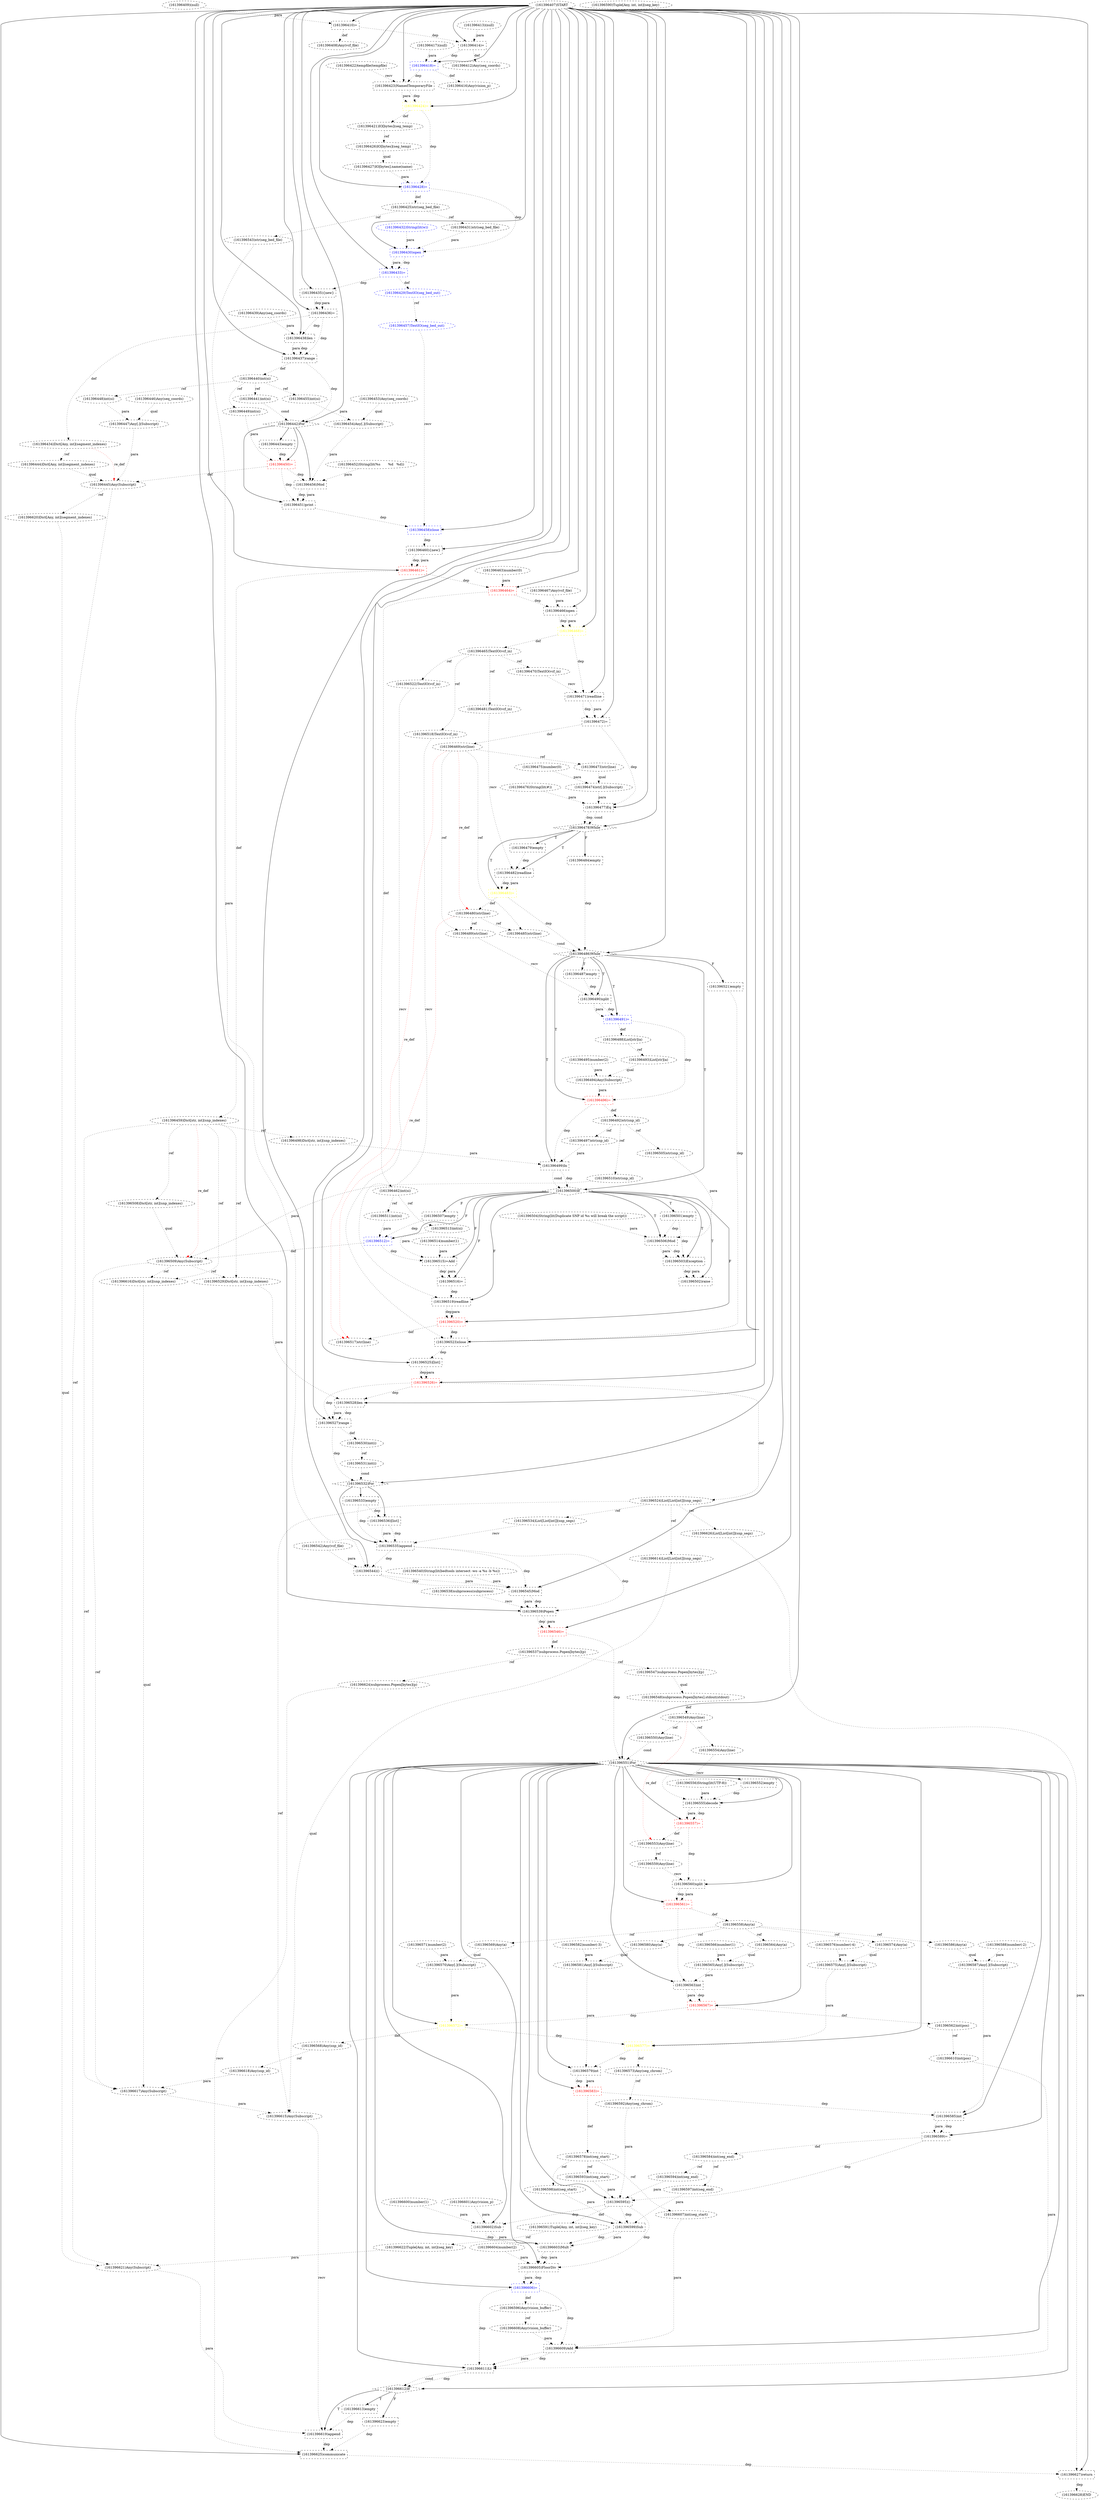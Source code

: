 digraph G {
1 [label="(161396594)int(seg_end)" shape=ellipse style=dashed]
2 [label="(161396614)List[List[int]](snp_segs)" shape=ellipse style=dashed]
3 [label="(161396606)=" shape=box style=dashed color=blue fontcolor=blue]
4 [label="(161396458)close" shape=box style=dashed color=blue fontcolor=blue]
5 [label="(161396466)open" shape=box style=dashed]
6 [label="(161396583)=" shape=box style=dashed color=red fontcolor=red]
7 [label="(161396452)String(lit(%s	%d	%d))" shape=ellipse style=dashed]
8 [label="(161396439)Any(seq_coords)" shape=ellipse style=dashed]
9 [label="(161396598)int(seg_start)" shape=ellipse style=dashed]
10 [label="(161396570)Any[.](Subscript)" shape=ellipse style=dashed]
11 [label="(161396586)Any(a)" shape=ellipse style=dashed]
12 [label="(161396479)empty" shape=box style=dashed]
13 [label="(161396552)empty" shape=box style=dashed]
14 [label="(161396409)(null)" shape=ellipse style=dashed]
15 [label="(161396476)String(lit(#))" shape=ellipse style=dashed]
16 [label="(161396492)str(snp_id)" shape=ellipse style=dashed]
17 [label="(161396457)TextIO(seg_bed_out)" shape=ellipse style=dashed color=blue fontcolor=blue]
18 [label="(161396618)Any(snp_id)" shape=ellipse style=dashed]
19 [label="(161396566)number(1)" shape=ellipse style=dashed]
20 [label="(161396619)append" shape=box style=dashed]
21 [label="(161396511)int(si)" shape=ellipse style=dashed]
22 [label="(161396545)Mod" shape=box style=dashed]
23 [label="(161396481)TextIO(vcf_in)" shape=ellipse style=dashed]
24 [label="(161396509)Any(Subscript)" shape=ellipse style=dashed]
25 [label="(161396590)Tuple[Any, int, int](seg_key)" shape=ellipse style=dashed]
26 [label="(161396525)[list]" shape=box style=dashed]
27 [label="(161396427)IO[bytes].name(name)" shape=ellipse style=dashed]
28 [label="(161396486)While" shape=diamond style=dashed]
29 [label="(161396515)=Add" shape=box style=dashed]
30 [label="(161396610)int(pos)" shape=ellipse style=dashed]
31 [label="(161396557)=" shape=box style=dashed color=red fontcolor=red]
32 [label="(161396413)(null)" shape=ellipse style=dashed]
33 [label="(161396499)In" shape=box style=dashed]
34 [label="(161396548)subprocess.Popen[bytes].stdout(stdout)" shape=ellipse style=dashed]
35 [label="(161396542)Any(vcf_file)" shape=ellipse style=dashed]
36 [label="(161396436)=" shape=box style=dashed color=black fontcolor=black]
37 [label="(161396471)readline" shape=box style=dashed]
38 [label="(161396443)empty" shape=box style=dashed]
39 [label="(161396572)=" shape=box style=dashed color=yellow fontcolor=yellow]
40 [label="(161396433)=" shape=box style=dashed color=blue fontcolor=blue]
41 [label="(161396615)Any(Subscript)" shape=ellipse style=dashed]
42 [label="(161396451)print" shape=box style=dashed]
43 [label="(161396500)If" shape=diamond style=dashed]
44 [label="(161396621)Any(Subscript)" shape=ellipse style=dashed]
45 [label="(161396568)Any(snp_id)" shape=ellipse style=dashed]
46 [label="(161396422)tempfile(tempfile)" shape=ellipse style=dashed]
47 [label="(161396488)List[str](a)" shape=ellipse style=dashed]
48 [label="(161396593)int(seg_start)" shape=ellipse style=dashed]
49 [label="(161396607)int(seg_start)" shape=ellipse style=dashed]
50 [label="(161396464)=" shape=box style=dashed color=red fontcolor=red]
51 [label="(161396473)str(line)" shape=ellipse style=dashed]
52 [label="(161396559)Any(line)" shape=ellipse style=dashed]
53 [label="(161396546)=" shape=box style=dashed color=red fontcolor=red]
54 [label="(161396414)=" shape=box style=dashed color=black fontcolor=black]
55 [label="(161396424)=" shape=box style=dashed color=yellow fontcolor=yellow]
56 [label="(161396418)=" shape=box style=dashed color=blue fontcolor=blue]
57 [label="(161396535)append" shape=box style=dashed]
58 [label="(161396453)Any(seq_coords)" shape=ellipse style=dashed]
59 [label="(161396416)Any(vision_p)" shape=ellipse style=dashed]
60 [label="(161396412)Any(seq_coords)" shape=ellipse style=dashed]
61 [label="(161396550)Any(line)" shape=ellipse style=dashed]
62 [label="(161396595)()" shape=box style=dashed]
63 [label="(161396456)Mod" shape=box style=dashed]
64 [label="(161396498)Dict[str, int](snp_indexes)" shape=ellipse style=dashed]
65 [label="(161396567)=" shape=box style=dashed color=red fontcolor=red]
66 [label="(161396564)Any(a)" shape=ellipse style=dashed]
67 [label="(161396543)str(seg_bed_file)" shape=ellipse style=dashed]
68 [label="(161396551)For" shape=diamond style=dashed]
69 [label="(161396446)Any(seq_coords)" shape=ellipse style=dashed]
70 [label="(161396517)str(line)" shape=ellipse style=dashed]
71 [label="(161396569)Any(a)" shape=ellipse style=dashed]
72 [label="(161396448)int(si)" shape=ellipse style=dashed]
73 [label="(161396563)int" shape=box style=dashed]
74 [label="(161396485)str(line)" shape=ellipse style=dashed]
75 [label="(161396461)=" shape=box style=dashed color=red fontcolor=red]
76 [label="(161396597)int(seg_end)" shape=ellipse style=dashed]
77 [label="(161396431)str(seg_bed_file)" shape=ellipse style=dashed]
78 [label="(161396537)subprocess.Popen[bytes](p)" shape=ellipse style=dashed]
79 [label="(161396467)Any(vcf_file)" shape=ellipse style=dashed]
80 [label="(161396599)Sub" shape=box style=dashed]
81 [label="(161396445)Any(Subscript)" shape=ellipse style=dashed]
82 [label="(161396494)Any(Subscript)" shape=ellipse style=dashed]
83 [label="(161396553)Any(line)" shape=ellipse style=dashed]
84 [label="(161396591)Tuple[Any, int, int](seg_key)" shape=ellipse style=dashed]
85 [label="(161396478)While" shape=diamond style=dashed]
86 [label="(161396444)Dict[Any, int](segment_indexes)" shape=ellipse style=dashed]
87 [label="(161396503)Exception" shape=box style=dashed]
88 [label="(161396513)int(si)" shape=ellipse style=dashed]
89 [label="(161396421)IO[bytes](seg_temp)" shape=ellipse style=dashed]
90 [label="(161396449)int(si)" shape=ellipse style=dashed]
91 [label="(161396408)Any(vcf_file)" shape=ellipse style=dashed]
92 [label="(161396622)Tuple[Any, int, int](seg_key)" shape=ellipse style=dashed]
93 [label="(161396527)range" shape=box style=dashed]
94 [label="(161396516)=" shape=box style=dashed]
95 [label="(161396582)number(-3)" shape=ellipse style=dashed]
96 [label="(161396603)Mult" shape=box style=dashed]
97 [label="(161396613)empty" shape=box style=dashed]
98 [label="(161396470)TextIO(vcf_in)" shape=ellipse style=dashed]
99 [label="(161396472)=" shape=box style=dashed color=black fontcolor=black]
100 [label="(161396562)int(pos)" shape=ellipse style=dashed]
101 [label="(161396507)empty" shape=box style=dashed]
102 [label="(161396521)empty" shape=box style=dashed]
103 [label="(161396549)Any(line)" shape=ellipse style=dashed]
104 [label="(161396540)String(lit(bedtools intersect -wo -a %s -b %s))" shape=ellipse style=dashed]
105 [label="(161396469)str(line)" shape=ellipse style=dashed]
106 [label="(161396506)Mod" shape=box style=dashed]
107 [label="(161396502)raise" shape=box style=dashed]
108 [label="(161396528)len" shape=box style=dashed]
109 [label="(161396608)Any(vision_buffer)" shape=ellipse style=dashed]
110 [label="(161396468)=" shape=box style=dashed color=yellow fontcolor=yellow]
111 [label="(161396495)number(2)" shape=ellipse style=dashed]
112 [label="(161396612)If" shape=diamond style=dashed]
113 [label="(161396428)=" shape=box style=dashed color=blue fontcolor=blue]
114 [label="(161396438)len" shape=box style=dashed]
115 [label="(161396417)(null)" shape=ellipse style=dashed]
116 [label="(161396474)str[.](Subscript)" shape=ellipse style=dashed]
117 [label="(161396571)number(2)" shape=ellipse style=dashed]
118 [label="(161396455)int(si)" shape=ellipse style=dashed]
119 [label="(161396625)communicate" shape=box style=dashed]
120 [label="(161396576)number(-4)" shape=ellipse style=dashed]
121 [label="(161396626)List[List[int]](snp_segs)" shape=ellipse style=dashed]
122 [label="(161396524)List[List[int]](snp_segs)" shape=ellipse style=dashed]
123 [label="(161396435){new}" shape=box style=dashed]
124 [label="(161396463)number(0)" shape=ellipse style=dashed]
125 [label="(161396407)START" style=dashed]
126 [label="(161396526)=" shape=box style=dashed color=red fontcolor=red]
127 [label="(161396592)Any(seg_chrom)" shape=ellipse style=dashed]
128 [label="(161396558)Any(a)" shape=ellipse style=dashed]
129 [label="(161396579)int" shape=box style=dashed]
130 [label="(161396520)=" shape=box style=dashed color=red fontcolor=red]
131 [label="(161396410)=" shape=box style=dashed color=black fontcolor=black]
132 [label="(161396490)split" shape=box style=dashed]
133 [label="(161396459)Dict[str, int](snp_indexes)" shape=ellipse style=dashed]
134 [label="(161396514)number(1)" shape=ellipse style=dashed]
135 [label="(161396577)=" shape=box style=dashed color=yellow fontcolor=yellow]
136 [label="(161396491)=" shape=box style=dashed color=blue fontcolor=blue]
137 [label="(161396616)Dict[str, int](snp_indexes)" shape=ellipse style=dashed]
138 [label="(161396434)Dict[Any, int](segment_indexes)" shape=ellipse style=dashed]
139 [label="(161396450)=" shape=box style=dashed color=red fontcolor=red]
140 [label="(161396555)decode" shape=box style=dashed]
141 [label="(161396588)number(-2)" shape=ellipse style=dashed]
142 [label="(161396493)List[str](a)" shape=ellipse style=dashed]
143 [label="(161396604)number(2)" shape=ellipse style=dashed]
144 [label="(161396624)subprocess.Popen[bytes](p)" shape=ellipse style=dashed]
145 [label="(161396532)For" shape=diamond style=dashed]
146 [label="(161396475)number(0)" shape=ellipse style=dashed]
147 [label="(161396484)empty" shape=box style=dashed]
148 [label="(161396489)str(line)" shape=ellipse style=dashed]
149 [label="(161396611)Lt" shape=box style=dashed]
150 [label="(161396617)Any(Subscript)" shape=ellipse style=dashed]
151 [label="(161396575)Any[.](Subscript)" shape=ellipse style=dashed]
152 [label="(161396462)int(si)" shape=ellipse style=dashed]
153 [label="(161396536)[list]" shape=box style=dashed]
154 [label="(161396561)=" shape=box style=dashed color=red fontcolor=red]
155 [label="(161396620)Dict[Any, int](segment_indexes)" shape=ellipse style=dashed]
156 [label="(161396565)Any[.](Subscript)" shape=ellipse style=dashed]
157 [label="(161396585)int" shape=box style=dashed]
158 [label="(161396589)=" shape=box style=dashed color=black fontcolor=black]
159 [label="(161396454)Any[.](Subscript)" shape=ellipse style=dashed]
160 [label="(161396584)int(seg_end)" shape=ellipse style=dashed]
161 [label="(161396432)String(lit(w))" shape=ellipse style=dashed color=blue fontcolor=blue]
162 [label="(161396501)empty" shape=box style=dashed]
163 [label="(161396505)str(snp_id)" shape=ellipse style=dashed]
164 [label="(161396609)Add" shape=box style=dashed]
165 [label="(161396529)Dict[str, int](snp_indexes)" shape=ellipse style=dashed]
166 [label="(161396487)empty" shape=box style=dashed]
167 [label="(161396556)String(lit(UTF-8))" shape=ellipse style=dashed]
168 [label="(161396523)close" shape=box style=dashed]
169 [label="(161396623)empty" shape=box style=dashed]
170 [label="(161396483)=" shape=box style=dashed color=yellow fontcolor=yellow]
171 [label="(161396518)TextIO(vcf_in)" shape=ellipse style=dashed]
172 [label="(161396581)Any[.](Subscript)" shape=ellipse style=dashed]
173 [label="(161396425)str(seg_bed_file)" shape=ellipse style=dashed]
174 [label="(161396441)int(si)" shape=ellipse style=dashed]
175 [label="(161396430)open" shape=box style=dashed color=blue fontcolor=blue]
176 [label="(161396460){new}" shape=box style=dashed]
177 [label="(161396442)For" shape=diamond style=dashed]
178 [label="(161396510)str(snp_id)" shape=ellipse style=dashed]
179 [label="(161396560)split" shape=box style=dashed]
180 [label="(161396580)Any(a)" shape=ellipse style=dashed]
181 [label="(161396465)TextIO(vcf_in)" shape=ellipse style=dashed]
182 [label="(161396447)Any[.](Subscript)" shape=ellipse style=dashed]
183 [label="(161396531)int(i)" shape=ellipse style=dashed]
184 [label="(161396578)int(seg_start)" shape=ellipse style=dashed]
185 [label="(161396530)int(i)" shape=ellipse style=dashed]
186 [label="(161396628)END" style=dashed]
187 [label="(161396587)Any[.](Subscript)" shape=ellipse style=dashed]
188 [label="(161396538)subprocess(subprocess)" shape=ellipse style=dashed]
189 [label="(161396519)readline" shape=box style=dashed]
190 [label="(161396600)number(1)" shape=ellipse style=dashed]
191 [label="(161396627)return" shape=box style=dashed]
192 [label="(161396522)TextIO(vcf_in)" shape=ellipse style=dashed]
193 [label="(161396539)Popen" shape=box style=dashed]
194 [label="(161396596)Any(vision_buffer)" shape=ellipse style=dashed]
195 [label="(161396605)FloorDiv" shape=box style=dashed]
196 [label="(161396440)int(si)" shape=ellipse style=dashed]
197 [label="(161396508)Dict[str, int](snp_indexes)" shape=ellipse style=dashed]
198 [label="(161396547)subprocess.Popen[bytes](p)" shape=ellipse style=dashed]
199 [label="(161396573)Any(seg_chrom)" shape=ellipse style=dashed]
200 [label="(161396426)IO[bytes](seg_temp)" shape=ellipse style=dashed]
201 [label="(161396512)=" shape=box style=dashed color=blue fontcolor=blue]
202 [label="(161396482)readline" shape=box style=dashed]
203 [label="(161396497)str(snp_id)" shape=ellipse style=dashed]
204 [label="(161396574)Any(a)" shape=ellipse style=dashed]
205 [label="(161396437)range" shape=box style=dashed]
206 [label="(161396534)List[List[int]](snp_segs)" shape=ellipse style=dashed]
207 [label="(161396533)empty" shape=box style=dashed]
208 [label="(161396477)Eq" shape=box style=dashed]
209 [label="(161396429)TextIO(seg_bed_out)" shape=ellipse style=dashed color=blue fontcolor=blue]
210 [label="(161396602)Sub" shape=box style=dashed]
211 [label="(161396554)Any(line)" shape=ellipse style=dashed]
212 [label="(161396504)String(lit(Duplicate SNP id %s will break the script))" shape=ellipse style=dashed]
213 [label="(161396480)str(line)" shape=ellipse style=dashed]
214 [label="(161396496)=" shape=box style=dashed color=red fontcolor=red]
215 [label="(161396544)()" shape=box style=dashed]
216 [label="(161396423)NamedTemporaryFile" shape=box style=dashed]
217 [label="(161396601)Any(vision_p)" shape=ellipse style=dashed]
160 -> 1 [label="ref" style=dotted];
122 -> 2 [label="ref" style=dotted];
68 -> 3 [label="" style=solid];
195 -> 3 [label="dep" style=dotted];
195 -> 3 [label="para" style=dotted];
125 -> 4 [label="" style=solid];
17 -> 4 [label="recv" style=dotted];
42 -> 4 [label="dep" style=dotted];
125 -> 5 [label="" style=solid];
79 -> 5 [label="para" style=dotted];
50 -> 5 [label="dep" style=dotted];
68 -> 6 [label="" style=solid];
129 -> 6 [label="dep" style=dotted];
129 -> 6 [label="para" style=dotted];
184 -> 9 [label="ref" style=dotted];
71 -> 10 [label="qual" style=dotted];
117 -> 10 [label="para" style=dotted];
128 -> 11 [label="ref" style=dotted];
85 -> 12 [label="T"];
68 -> 13 [label="" style=solid];
214 -> 16 [label="def" style=dotted];
209 -> 17 [label="ref" style=dotted];
45 -> 18 [label="ref" style=dotted];
112 -> 20 [label="T"];
41 -> 20 [label="recv" style=dotted];
44 -> 20 [label="para" style=dotted];
97 -> 20 [label="dep" style=dotted];
152 -> 21 [label="ref" style=dotted];
125 -> 22 [label="" style=solid];
104 -> 22 [label="para" style=dotted];
215 -> 22 [label="dep" style=dotted];
215 -> 22 [label="para" style=dotted];
57 -> 22 [label="dep" style=dotted];
181 -> 23 [label="ref" style=dotted];
197 -> 24 [label="qual" style=dotted];
178 -> 24 [label="para" style=dotted];
201 -> 24 [label="def" style=dotted];
133 -> 24 [label="re_def" style=dotted color=red];
125 -> 26 [label="" style=solid];
168 -> 26 [label="dep" style=dotted];
200 -> 27 [label="qual" style=dotted];
125 -> 28 [label="" style=solid];
74 -> 28 [label="cond" style=dotted];
170 -> 28 [label="dep" style=dotted];
147 -> 28 [label="dep" style=dotted];
43 -> 29 [label="F"];
88 -> 29 [label="para" style=dotted];
134 -> 29 [label="para" style=dotted];
201 -> 29 [label="dep" style=dotted];
100 -> 30 [label="ref" style=dotted];
68 -> 31 [label="" style=solid];
140 -> 31 [label="dep" style=dotted];
140 -> 31 [label="para" style=dotted];
28 -> 33 [label="T"];
203 -> 33 [label="para" style=dotted];
64 -> 33 [label="para" style=dotted];
214 -> 33 [label="dep" style=dotted];
198 -> 34 [label="qual" style=dotted];
125 -> 36 [label="" style=solid];
123 -> 36 [label="dep" style=dotted];
123 -> 36 [label="para" style=dotted];
125 -> 37 [label="" style=solid];
98 -> 37 [label="recv" style=dotted];
110 -> 37 [label="dep" style=dotted];
177 -> 38 [label="" style=solid];
68 -> 39 [label="" style=solid];
10 -> 39 [label="para" style=dotted];
65 -> 39 [label="dep" style=dotted];
125 -> 40 [label="" style=solid];
175 -> 40 [label="dep" style=dotted];
175 -> 40 [label="para" style=dotted];
2 -> 41 [label="qual" style=dotted];
150 -> 41 [label="para" style=dotted];
122 -> 41 [label="ref" style=dotted];
177 -> 42 [label="" style=solid];
63 -> 42 [label="dep" style=dotted];
63 -> 42 [label="para" style=dotted];
139 -> 42 [label="dep" style=dotted];
28 -> 43 [label="T"];
33 -> 43 [label="dep" style=dotted];
33 -> 43 [label="cond" style=dotted];
155 -> 44 [label="qual" style=dotted];
92 -> 44 [label="para" style=dotted];
81 -> 44 [label="ref" style=dotted];
39 -> 45 [label="def" style=dotted];
136 -> 47 [label="def" style=dotted];
184 -> 48 [label="ref" style=dotted];
184 -> 49 [label="ref" style=dotted];
125 -> 50 [label="" style=solid];
124 -> 50 [label="para" style=dotted];
75 -> 50 [label="dep" style=dotted];
105 -> 51 [label="ref" style=dotted];
83 -> 52 [label="ref" style=dotted];
125 -> 53 [label="" style=solid];
193 -> 53 [label="dep" style=dotted];
193 -> 53 [label="para" style=dotted];
125 -> 54 [label="" style=solid];
32 -> 54 [label="para" style=dotted];
131 -> 54 [label="dep" style=dotted];
125 -> 55 [label="" style=solid];
216 -> 55 [label="dep" style=dotted];
216 -> 55 [label="para" style=dotted];
125 -> 56 [label="" style=solid];
115 -> 56 [label="para" style=dotted];
54 -> 56 [label="dep" style=dotted];
145 -> 57 [label="" style=solid];
206 -> 57 [label="recv" style=dotted];
153 -> 57 [label="dep" style=dotted];
153 -> 57 [label="para" style=dotted];
207 -> 57 [label="dep" style=dotted];
56 -> 59 [label="def" style=dotted];
54 -> 60 [label="def" style=dotted];
103 -> 61 [label="ref" style=dotted];
68 -> 62 [label="" style=solid];
127 -> 62 [label="para" style=dotted];
48 -> 62 [label="para" style=dotted];
1 -> 62 [label="para" style=dotted];
158 -> 62 [label="dep" style=dotted];
177 -> 63 [label="" style=solid];
7 -> 63 [label="para" style=dotted];
159 -> 63 [label="para" style=dotted];
139 -> 63 [label="dep" style=dotted];
133 -> 64 [label="ref" style=dotted];
68 -> 65 [label="" style=solid];
73 -> 65 [label="dep" style=dotted];
73 -> 65 [label="para" style=dotted];
128 -> 66 [label="ref" style=dotted];
173 -> 67 [label="ref" style=dotted];
125 -> 68 [label="" style=solid];
61 -> 68 [label="cond" style=dotted];
53 -> 68 [label="dep" style=dotted];
130 -> 70 [label="def" style=dotted];
213 -> 70 [label="re_def" style=dotted color=red];
105 -> 70 [label="re_def" style=dotted color=red];
128 -> 71 [label="ref" style=dotted];
196 -> 72 [label="ref" style=dotted];
68 -> 73 [label="" style=solid];
156 -> 73 [label="para" style=dotted];
154 -> 73 [label="dep" style=dotted];
213 -> 74 [label="ref" style=dotted];
105 -> 74 [label="ref" style=dotted];
125 -> 75 [label="" style=solid];
176 -> 75 [label="dep" style=dotted];
176 -> 75 [label="para" style=dotted];
160 -> 76 [label="ref" style=dotted];
173 -> 77 [label="ref" style=dotted];
53 -> 78 [label="def" style=dotted];
68 -> 80 [label="" style=solid];
76 -> 80 [label="para" style=dotted];
9 -> 80 [label="para" style=dotted];
62 -> 80 [label="dep" style=dotted];
86 -> 81 [label="qual" style=dotted];
182 -> 81 [label="para" style=dotted];
139 -> 81 [label="def" style=dotted];
138 -> 81 [label="re_def" style=dotted color=red];
142 -> 82 [label="qual" style=dotted];
111 -> 82 [label="para" style=dotted];
31 -> 83 [label="def" style=dotted];
103 -> 83 [label="re_def" style=dotted color=red];
62 -> 84 [label="def" style=dotted];
125 -> 85 [label="" style=solid];
208 -> 85 [label="dep" style=dotted];
208 -> 85 [label="cond" style=dotted];
138 -> 86 [label="ref" style=dotted];
43 -> 87 [label="T"];
106 -> 87 [label="dep" style=dotted];
106 -> 87 [label="para" style=dotted];
162 -> 87 [label="dep" style=dotted];
152 -> 88 [label="ref" style=dotted];
55 -> 89 [label="def" style=dotted];
196 -> 90 [label="ref" style=dotted];
131 -> 91 [label="def" style=dotted];
84 -> 92 [label="ref" style=dotted];
125 -> 93 [label="" style=solid];
108 -> 93 [label="dep" style=dotted];
108 -> 93 [label="para" style=dotted];
126 -> 93 [label="dep" style=dotted];
43 -> 94 [label="F"];
29 -> 94 [label="dep" style=dotted];
29 -> 94 [label="para" style=dotted];
68 -> 96 [label="" style=solid];
80 -> 96 [label="dep" style=dotted];
80 -> 96 [label="para" style=dotted];
210 -> 96 [label="dep" style=dotted];
210 -> 96 [label="para" style=dotted];
112 -> 97 [label="T"];
181 -> 98 [label="ref" style=dotted];
125 -> 99 [label="" style=solid];
37 -> 99 [label="dep" style=dotted];
37 -> 99 [label="para" style=dotted];
65 -> 100 [label="def" style=dotted];
43 -> 101 [label="F"];
28 -> 102 [label="F"];
34 -> 103 [label="def" style=dotted];
99 -> 105 [label="def" style=dotted];
43 -> 106 [label="T"];
212 -> 106 [label="para" style=dotted];
163 -> 106 [label="para" style=dotted];
162 -> 106 [label="dep" style=dotted];
43 -> 107 [label="T"];
87 -> 107 [label="dep" style=dotted];
87 -> 107 [label="para" style=dotted];
125 -> 108 [label="" style=solid];
165 -> 108 [label="para" style=dotted];
126 -> 108 [label="dep" style=dotted];
194 -> 109 [label="ref" style=dotted];
125 -> 110 [label="" style=solid];
5 -> 110 [label="dep" style=dotted];
5 -> 110 [label="para" style=dotted];
68 -> 112 [label="" style=solid];
149 -> 112 [label="dep" style=dotted];
149 -> 112 [label="cond" style=dotted];
125 -> 113 [label="" style=solid];
27 -> 113 [label="para" style=dotted];
55 -> 113 [label="dep" style=dotted];
125 -> 114 [label="" style=solid];
8 -> 114 [label="para" style=dotted];
36 -> 114 [label="dep" style=dotted];
51 -> 116 [label="qual" style=dotted];
146 -> 116 [label="para" style=dotted];
196 -> 118 [label="ref" style=dotted];
125 -> 119 [label="" style=solid];
144 -> 119 [label="recv" style=dotted];
169 -> 119 [label="dep" style=dotted];
20 -> 119 [label="dep" style=dotted];
122 -> 121 [label="ref" style=dotted];
126 -> 122 [label="def" style=dotted];
125 -> 123 [label="" style=solid];
40 -> 123 [label="dep" style=dotted];
125 -> 126 [label="" style=solid];
26 -> 126 [label="dep" style=dotted];
26 -> 126 [label="para" style=dotted];
199 -> 127 [label="ref" style=dotted];
154 -> 128 [label="def" style=dotted];
68 -> 129 [label="" style=solid];
172 -> 129 [label="para" style=dotted];
135 -> 129 [label="dep" style=dotted];
43 -> 130 [label="F"];
189 -> 130 [label="dep" style=dotted];
189 -> 130 [label="para" style=dotted];
125 -> 131 [label="" style=solid];
14 -> 131 [label="para" style=dotted];
28 -> 132 [label="T"];
148 -> 132 [label="recv" style=dotted];
166 -> 132 [label="dep" style=dotted];
75 -> 133 [label="def" style=dotted];
68 -> 135 [label="" style=solid];
151 -> 135 [label="para" style=dotted];
39 -> 135 [label="dep" style=dotted];
28 -> 136 [label="T"];
132 -> 136 [label="dep" style=dotted];
132 -> 136 [label="para" style=dotted];
24 -> 137 [label="ref" style=dotted];
133 -> 137 [label="ref" style=dotted];
36 -> 138 [label="def" style=dotted];
177 -> 139 [label="" style=solid];
90 -> 139 [label="para" style=dotted];
38 -> 139 [label="dep" style=dotted];
68 -> 140 [label="" style=solid];
211 -> 140 [label="recv" style=dotted];
167 -> 140 [label="para" style=dotted];
13 -> 140 [label="dep" style=dotted];
47 -> 142 [label="ref" style=dotted];
78 -> 144 [label="ref" style=dotted];
125 -> 145 [label="" style=solid];
93 -> 145 [label="dep" style=dotted];
183 -> 145 [label="cond" style=dotted];
85 -> 147 [label="F"];
213 -> 148 [label="ref" style=dotted];
105 -> 148 [label="ref" style=dotted];
68 -> 149 [label="" style=solid];
164 -> 149 [label="dep" style=dotted];
164 -> 149 [label="para" style=dotted];
30 -> 149 [label="para" style=dotted];
3 -> 149 [label="dep" style=dotted];
137 -> 150 [label="qual" style=dotted];
18 -> 150 [label="para" style=dotted];
24 -> 150 [label="ref" style=dotted];
133 -> 150 [label="ref" style=dotted];
204 -> 151 [label="qual" style=dotted];
120 -> 151 [label="para" style=dotted];
50 -> 152 [label="def" style=dotted];
145 -> 153 [label="" style=solid];
207 -> 153 [label="dep" style=dotted];
68 -> 154 [label="" style=solid];
179 -> 154 [label="dep" style=dotted];
179 -> 154 [label="para" style=dotted];
81 -> 155 [label="ref" style=dotted];
66 -> 156 [label="qual" style=dotted];
19 -> 156 [label="para" style=dotted];
68 -> 157 [label="" style=solid];
187 -> 157 [label="para" style=dotted];
6 -> 157 [label="dep" style=dotted];
68 -> 158 [label="" style=solid];
157 -> 158 [label="dep" style=dotted];
157 -> 158 [label="para" style=dotted];
58 -> 159 [label="qual" style=dotted];
118 -> 159 [label="para" style=dotted];
158 -> 160 [label="def" style=dotted];
43 -> 162 [label="T"];
16 -> 163 [label="ref" style=dotted];
68 -> 164 [label="" style=solid];
49 -> 164 [label="para" style=dotted];
109 -> 164 [label="para" style=dotted];
3 -> 164 [label="dep" style=dotted];
24 -> 165 [label="ref" style=dotted];
133 -> 165 [label="ref" style=dotted];
28 -> 166 [label="T"];
125 -> 168 [label="" style=solid];
192 -> 168 [label="recv" style=dotted];
130 -> 168 [label="dep" style=dotted];
102 -> 168 [label="dep" style=dotted];
112 -> 169 [label="F"];
85 -> 170 [label="T"];
202 -> 170 [label="dep" style=dotted];
202 -> 170 [label="para" style=dotted];
181 -> 171 [label="ref" style=dotted];
180 -> 172 [label="qual" style=dotted];
95 -> 172 [label="para" style=dotted];
113 -> 173 [label="def" style=dotted];
196 -> 174 [label="ref" style=dotted];
125 -> 175 [label="" style=solid];
77 -> 175 [label="para" style=dotted];
161 -> 175 [label="para" style=dotted];
113 -> 175 [label="dep" style=dotted];
125 -> 176 [label="" style=solid];
4 -> 176 [label="dep" style=dotted];
125 -> 177 [label="" style=solid];
205 -> 177 [label="dep" style=dotted];
174 -> 177 [label="cond" style=dotted];
16 -> 178 [label="ref" style=dotted];
68 -> 179 [label="" style=solid];
52 -> 179 [label="recv" style=dotted];
31 -> 179 [label="dep" style=dotted];
128 -> 180 [label="ref" style=dotted];
110 -> 181 [label="def" style=dotted];
69 -> 182 [label="qual" style=dotted];
72 -> 182 [label="para" style=dotted];
185 -> 183 [label="ref" style=dotted];
6 -> 184 [label="def" style=dotted];
93 -> 185 [label="def" style=dotted];
191 -> 186 [label="dep" style=dotted];
11 -> 187 [label="qual" style=dotted];
141 -> 187 [label="para" style=dotted];
43 -> 189 [label="F"];
171 -> 189 [label="recv" style=dotted];
94 -> 189 [label="dep" style=dotted];
125 -> 191 [label="" style=solid];
121 -> 191 [label="para" style=dotted];
119 -> 191 [label="dep" style=dotted];
181 -> 192 [label="ref" style=dotted];
125 -> 193 [label="" style=solid];
188 -> 193 [label="recv" style=dotted];
22 -> 193 [label="dep" style=dotted];
22 -> 193 [label="para" style=dotted];
57 -> 193 [label="dep" style=dotted];
3 -> 194 [label="def" style=dotted];
68 -> 195 [label="" style=solid];
96 -> 195 [label="dep" style=dotted];
96 -> 195 [label="para" style=dotted];
143 -> 195 [label="para" style=dotted];
62 -> 195 [label="dep" style=dotted];
205 -> 196 [label="def" style=dotted];
133 -> 197 [label="ref" style=dotted];
78 -> 198 [label="ref" style=dotted];
135 -> 199 [label="def" style=dotted];
89 -> 200 [label="ref" style=dotted];
43 -> 201 [label="F"];
21 -> 201 [label="para" style=dotted];
101 -> 201 [label="dep" style=dotted];
85 -> 202 [label="T"];
23 -> 202 [label="recv" style=dotted];
12 -> 202 [label="dep" style=dotted];
16 -> 203 [label="ref" style=dotted];
128 -> 204 [label="ref" style=dotted];
125 -> 205 [label="" style=solid];
114 -> 205 [label="dep" style=dotted];
114 -> 205 [label="para" style=dotted];
36 -> 205 [label="dep" style=dotted];
122 -> 206 [label="ref" style=dotted];
145 -> 207 [label="" style=solid];
125 -> 208 [label="" style=solid];
116 -> 208 [label="para" style=dotted];
15 -> 208 [label="para" style=dotted];
99 -> 208 [label="dep" style=dotted];
40 -> 209 [label="def" style=dotted];
68 -> 210 [label="" style=solid];
190 -> 210 [label="para" style=dotted];
217 -> 210 [label="para" style=dotted];
62 -> 210 [label="dep" style=dotted];
103 -> 211 [label="ref" style=dotted];
170 -> 213 [label="def" style=dotted];
105 -> 213 [label="re_def" style=dotted color=red];
28 -> 214 [label="T"];
82 -> 214 [label="para" style=dotted];
136 -> 214 [label="dep" style=dotted];
125 -> 215 [label="" style=solid];
35 -> 215 [label="para" style=dotted];
67 -> 215 [label="para" style=dotted];
57 -> 215 [label="dep" style=dotted];
125 -> 216 [label="" style=solid];
46 -> 216 [label="recv" style=dotted];
56 -> 216 [label="dep" style=dotted];
}